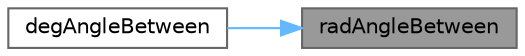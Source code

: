 digraph "radAngleBetween"
{
 // LATEX_PDF_SIZE
  bgcolor="transparent";
  edge [fontname=Helvetica,fontsize=10,labelfontname=Helvetica,labelfontsize=10];
  node [fontname=Helvetica,fontsize=10,shape=box,height=0.2,width=0.4];
  rankdir="RL";
  Node1 [id="Node000001",label="radAngleBetween",height=0.2,width=0.4,color="gray40", fillcolor="grey60", style="filled", fontcolor="black",tooltip=" "];
  Node1 -> Node2 [id="edge1_Node000001_Node000002",dir="back",color="steelblue1",style="solid",tooltip=" "];
  Node2 [id="Node000002",label="degAngleBetween",height=0.2,width=0.4,color="grey40", fillcolor="white", style="filled",URL="$namespaceFoam_1_1vectorTools.html#a3805e2486ee2e818f26ba6f20aa1ec15",tooltip=" "];
}
